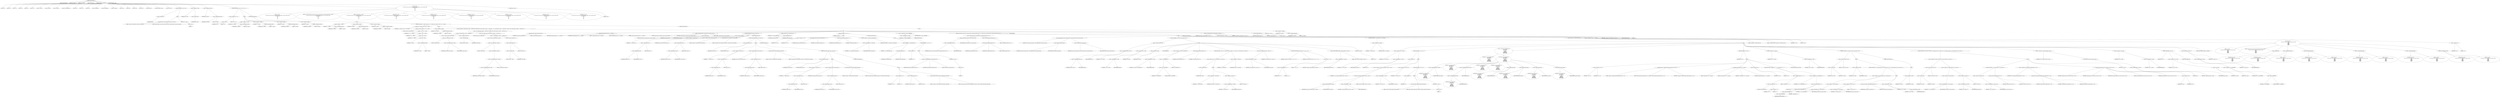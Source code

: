 digraph hostapd_notif_assoc {  
"1000124" [label = "(METHOD,hostapd_notif_assoc)" ]
"1000125" [label = "(PARAM,hostapd_data *hapd)" ]
"1000126" [label = "(PARAM,const u8 *addr)" ]
"1000127" [label = "(PARAM,const u8 *req_ies)" ]
"1000128" [label = "(PARAM,size_t req_ies_len)" ]
"1000129" [label = "(PARAM,int reassoc)" ]
"1000130" [label = "(BLOCK,,)" ]
"1000131" [label = "(LOCAL,v5: int)" ]
"1000132" [label = "(LOCAL,v6: int)" ]
"1000133" [label = "(LOCAL,v7: u8)" ]
"1000134" [label = "(LOCAL,v8: u8)" ]
"1000135" [label = "(LOCAL,v9: u8)" ]
"1000136" [label = "(LOCAL,v10: u8)" ]
"1000137" [label = "(LOCAL,v11: const u8 *)" ]
"1000138" [label = "(LOCAL,v13: sta_info *)" ]
"1000139" [label = "(LOCAL,v14: sta_info *)" ]
"1000140" [label = "(LOCAL,v15: wpa_state_machine *)" ]
"1000141" [label = "(LOCAL,v16: int)" ]
"1000142" [label = "(LOCAL,v17: int)" ]
"1000143" [label = "(LOCAL,v18: int)" ]
"1000144" [label = "(LOCAL,v19: unsigned int)" ]
"1000145" [label = "(LOCAL,v20: hostapd_data *)" ]
"1000146" [label = "(LOCAL,v21: wpa_event)" ]
"1000147" [label = "(LOCAL,v22: u32)" ]
"1000148" [label = "(LOCAL,v23: int)" ]
"1000149" [label = "(LOCAL,v24: u32)" ]
"1000150" [label = "(LOCAL,v25: u8 *)" ]
"1000151" [label = "(LOCAL,wpa_ie_len: int)" ]
"1000152" [label = "(LOCAL,elems: ieee802_11_elems)" ]
"1000153" [label = "(LOCAL,eid: u8 [ 1080 ])" ]
"1000154" [label = "(CONTROL_STRUCTURE,if ( !addr ),if ( !addr ))" ]
"1000155" [label = "(<operator>.logicalNot,!addr)" ]
"1000156" [label = "(IDENTIFIER,addr,!addr)" ]
"1000157" [label = "(BLOCK,,)" ]
"1000158" [label = "(wpa_printf,wpa_printf(2, \"hostapd_notif_assoc: Skip event with no address\"))" ]
"1000159" [label = "(LITERAL,2,wpa_printf(2, \"hostapd_notif_assoc: Skip event with no address\"))" ]
"1000160" [label = "(LITERAL,\"hostapd_notif_assoc: Skip event with no address\",wpa_printf(2, \"hostapd_notif_assoc: Skip event with no address\"))" ]
"1000161" [label = "(RETURN,return -1;,return -1;)" ]
"1000162" [label = "(<operator>.minus,-1)" ]
"1000163" [label = "(LITERAL,1,-1)" ]
"1000164" [label = "(<operator>.assignment,v5 = *addr)" ]
"1000165" [label = "(IDENTIFIER,v5,v5 = *addr)" ]
"1000166" [label = "(<operator>.indirection,*addr)" ]
"1000167" [label = "(IDENTIFIER,addr,v5 = *addr)" ]
"1000168" [label = "(<operator>.assignment,v6 = addr[1])" ]
"1000169" [label = "(IDENTIFIER,v6,v6 = addr[1])" ]
"1000170" [label = "(<operator>.indirectIndexAccess,addr[1])" ]
"1000171" [label = "(IDENTIFIER,addr,v6 = addr[1])" ]
"1000172" [label = "(LITERAL,1,v6 = addr[1])" ]
"1000173" [label = "(CONTROL_STRUCTURE,if ( (v5 & 1) != 0 ),if ( (v5 & 1) != 0 ))" ]
"1000174" [label = "(<operator>.notEquals,(v5 & 1) != 0)" ]
"1000175" [label = "(<operator>.and,v5 & 1)" ]
"1000176" [label = "(IDENTIFIER,v5,v5 & 1)" ]
"1000177" [label = "(LITERAL,1,v5 & 1)" ]
"1000178" [label = "(LITERAL,0,(v5 & 1) != 0)" ]
"1000179" [label = "(BLOCK,,)" ]
"1000180" [label = "(<operator>.assignment,v10 = addr[2])" ]
"1000181" [label = "(IDENTIFIER,v10,v10 = addr[2])" ]
"1000182" [label = "(<operator>.indirectIndexAccess,addr[2])" ]
"1000183" [label = "(IDENTIFIER,addr,v10 = addr[2])" ]
"1000184" [label = "(LITERAL,2,v10 = addr[2])" ]
"1000185" [label = "(<operator>.assignment,v7 = addr[3])" ]
"1000186" [label = "(IDENTIFIER,v7,v7 = addr[3])" ]
"1000187" [label = "(<operator>.indirectIndexAccess,addr[3])" ]
"1000188" [label = "(IDENTIFIER,addr,v7 = addr[3])" ]
"1000189" [label = "(LITERAL,3,v7 = addr[3])" ]
"1000190" [label = "(<operator>.assignment,v8 = addr[4])" ]
"1000191" [label = "(IDENTIFIER,v8,v8 = addr[4])" ]
"1000192" [label = "(<operator>.indirectIndexAccess,addr[4])" ]
"1000193" [label = "(IDENTIFIER,addr,v8 = addr[4])" ]
"1000194" [label = "(LITERAL,4,v8 = addr[4])" ]
"1000195" [label = "(<operator>.assignment,v9 = addr[5])" ]
"1000196" [label = "(IDENTIFIER,v9,v9 = addr[5])" ]
"1000197" [label = "(<operator>.indirectIndexAccess,addr[5])" ]
"1000198" [label = "(IDENTIFIER,addr,v9 = addr[5])" ]
"1000199" [label = "(LITERAL,5,v9 = addr[5])" ]
"1000200" [label = "(CONTROL_STRUCTURE,else,else)" ]
"1000201" [label = "(BLOCK,,)" ]
"1000202" [label = "(<operator>.assignment,v7 = addr[3])" ]
"1000203" [label = "(IDENTIFIER,v7,v7 = addr[3])" ]
"1000204" [label = "(<operator>.indirectIndexAccess,addr[3])" ]
"1000205" [label = "(IDENTIFIER,addr,v7 = addr[3])" ]
"1000206" [label = "(LITERAL,3,v7 = addr[3])" ]
"1000207" [label = "(<operator>.assignment,v8 = addr[4])" ]
"1000208" [label = "(IDENTIFIER,v8,v8 = addr[4])" ]
"1000209" [label = "(<operator>.indirectIndexAccess,addr[4])" ]
"1000210" [label = "(IDENTIFIER,addr,v8 = addr[4])" ]
"1000211" [label = "(LITERAL,4,v8 = addr[4])" ]
"1000212" [label = "(<operator>.assignment,v9 = addr[5])" ]
"1000213" [label = "(IDENTIFIER,v9,v9 = addr[5])" ]
"1000214" [label = "(<operator>.indirectIndexAccess,addr[5])" ]
"1000215" [label = "(IDENTIFIER,addr,v9 = addr[5])" ]
"1000216" [label = "(LITERAL,5,v9 = addr[5])" ]
"1000217" [label = "(CONTROL_STRUCTURE,if ( v9 | (unsigned __int8)(v5 | v6 | v8 | v7 | addr[2]) ),if ( v9 | (unsigned __int8)(v5 | v6 | v8 | v7 | addr[2]) ))" ]
"1000218" [label = "(<operator>.or,v9 | (unsigned __int8)(v5 | v6 | v8 | v7 | addr[2]))" ]
"1000219" [label = "(IDENTIFIER,v9,v9 | (unsigned __int8)(v5 | v6 | v8 | v7 | addr[2]))" ]
"1000220" [label = "(<operator>.cast,(unsigned __int8)(v5 | v6 | v8 | v7 | addr[2]))" ]
"1000221" [label = "(UNKNOWN,unsigned __int8,unsigned __int8)" ]
"1000222" [label = "(<operator>.or,v5 | v6 | v8 | v7 | addr[2])" ]
"1000223" [label = "(IDENTIFIER,v5,v5 | v6 | v8 | v7 | addr[2])" ]
"1000224" [label = "(<operator>.or,v6 | v8 | v7 | addr[2])" ]
"1000225" [label = "(IDENTIFIER,v6,v6 | v8 | v7 | addr[2])" ]
"1000226" [label = "(<operator>.or,v8 | v7 | addr[2])" ]
"1000227" [label = "(IDENTIFIER,v8,v8 | v7 | addr[2])" ]
"1000228" [label = "(<operator>.or,v7 | addr[2])" ]
"1000229" [label = "(IDENTIFIER,v7,v7 | addr[2])" ]
"1000230" [label = "(<operator>.indirectIndexAccess,addr[2])" ]
"1000231" [label = "(IDENTIFIER,addr,v7 | addr[2])" ]
"1000232" [label = "(LITERAL,2,v7 | addr[2])" ]
"1000233" [label = "(BLOCK,,)" ]
"1000234" [label = "(<operator>.assignment,v10 = addr[2])" ]
"1000235" [label = "(IDENTIFIER,v10,v10 = addr[2])" ]
"1000236" [label = "(<operator>.indirectIndexAccess,addr[2])" ]
"1000237" [label = "(IDENTIFIER,addr,v10 = addr[2])" ]
"1000238" [label = "(LITERAL,2,v10 = addr[2])" ]
"1000239" [label = "(CONTROL_STRUCTURE,if ( *(_DWORD *)hapd->own_addr ^ *(_DWORD *)addr | (unsigned __int16)(*(_WORD *)&hapd->own_addr[4] ^ *((_WORD *)addr + 2)) ),if ( *(_DWORD *)hapd->own_addr ^ *(_DWORD *)addr | (unsigned __int16)(*(_WORD *)&hapd->own_addr[4] ^ *((_WORD *)addr + 2)) ))" ]
"1000240" [label = "(<operator>.or,*(_DWORD *)hapd->own_addr ^ *(_DWORD *)addr | (unsigned __int16)(*(_WORD *)&hapd->own_addr[4] ^ *((_WORD *)addr + 2)))" ]
"1000241" [label = "(<operator>.or,*(_DWORD *)hapd->own_addr ^ *(_DWORD *)addr)" ]
"1000242" [label = "(<operator>.indirection,*(_DWORD *)hapd->own_addr)" ]
"1000243" [label = "(<operator>.cast,(_DWORD *)hapd->own_addr)" ]
"1000244" [label = "(UNKNOWN,_DWORD *,_DWORD *)" ]
"1000245" [label = "(<operator>.indirectFieldAccess,hapd->own_addr)" ]
"1000246" [label = "(IDENTIFIER,hapd,(_DWORD *)hapd->own_addr)" ]
"1000247" [label = "(FIELD_IDENTIFIER,own_addr,own_addr)" ]
"1000248" [label = "(<operator>.indirection,*(_DWORD *)addr)" ]
"1000249" [label = "(<operator>.cast,(_DWORD *)addr)" ]
"1000250" [label = "(UNKNOWN,_DWORD *,_DWORD *)" ]
"1000251" [label = "(IDENTIFIER,addr,(_DWORD *)addr)" ]
"1000252" [label = "(<operator>.cast,(unsigned __int16)(*(_WORD *)&hapd->own_addr[4] ^ *((_WORD *)addr + 2)))" ]
"1000253" [label = "(UNKNOWN,unsigned __int16,unsigned __int16)" ]
"1000254" [label = "(<operator>.or,*(_WORD *)&hapd->own_addr[4] ^ *((_WORD *)addr + 2))" ]
"1000255" [label = "(<operator>.indirection,*(_WORD *)&hapd->own_addr[4])" ]
"1000256" [label = "(<operator>.cast,(_WORD *)&hapd->own_addr[4])" ]
"1000257" [label = "(UNKNOWN,_WORD *,_WORD *)" ]
"1000258" [label = "(<operator>.addressOf,&hapd->own_addr[4])" ]
"1000259" [label = "(<operator>.indirectIndexAccess,hapd->own_addr[4])" ]
"1000260" [label = "(<operator>.indirectFieldAccess,hapd->own_addr)" ]
"1000261" [label = "(IDENTIFIER,hapd,(_WORD *)&hapd->own_addr[4])" ]
"1000262" [label = "(FIELD_IDENTIFIER,own_addr,own_addr)" ]
"1000263" [label = "(LITERAL,4,(_WORD *)&hapd->own_addr[4])" ]
"1000264" [label = "(<operator>.indirection,*((_WORD *)addr + 2))" ]
"1000265" [label = "(<operator>.addition,(_WORD *)addr + 2)" ]
"1000266" [label = "(<operator>.cast,(_WORD *)addr)" ]
"1000267" [label = "(UNKNOWN,_WORD *,_WORD *)" ]
"1000268" [label = "(IDENTIFIER,addr,(_WORD *)addr)" ]
"1000269" [label = "(LITERAL,2,(_WORD *)addr + 2)" ]
"1000270" [label = "(BLOCK,,)" ]
"1000271" [label = "(random_add_randomness,random_add_randomness(addr, 6u))" ]
"1000272" [label = "(IDENTIFIER,addr,random_add_randomness(addr, 6u))" ]
"1000273" [label = "(LITERAL,6u,random_add_randomness(addr, 6u))" ]
"1000274" [label = "(hostapd_logger,hostapd_logger(hapd, addr, 1u, 2, \"associated\"))" ]
"1000275" [label = "(IDENTIFIER,hapd,hostapd_logger(hapd, addr, 1u, 2, \"associated\"))" ]
"1000276" [label = "(IDENTIFIER,addr,hostapd_logger(hapd, addr, 1u, 2, \"associated\"))" ]
"1000277" [label = "(LITERAL,1u,hostapd_logger(hapd, addr, 1u, 2, \"associated\"))" ]
"1000278" [label = "(LITERAL,2,hostapd_logger(hapd, addr, 1u, 2, \"associated\"))" ]
"1000279" [label = "(LITERAL,\"associated\",hostapd_logger(hapd, addr, 1u, 2, \"associated\"))" ]
"1000280" [label = "(ieee802_11_parse_elems,ieee802_11_parse_elems(req_ies, req_ies_len, &elems, 0))" ]
"1000281" [label = "(IDENTIFIER,req_ies,ieee802_11_parse_elems(req_ies, req_ies_len, &elems, 0))" ]
"1000282" [label = "(IDENTIFIER,req_ies_len,ieee802_11_parse_elems(req_ies, req_ies_len, &elems, 0))" ]
"1000283" [label = "(<operator>.addressOf,&elems)" ]
"1000284" [label = "(IDENTIFIER,elems,ieee802_11_parse_elems(req_ies, req_ies_len, &elems, 0))" ]
"1000285" [label = "(LITERAL,0,ieee802_11_parse_elems(req_ies, req_ies_len, &elems, 0))" ]
"1000286" [label = "(CONTROL_STRUCTURE,if ( elems.wps_ie ),if ( elems.wps_ie ))" ]
"1000287" [label = "(<operator>.fieldAccess,elems.wps_ie)" ]
"1000288" [label = "(IDENTIFIER,elems,if ( elems.wps_ie ))" ]
"1000289" [label = "(FIELD_IDENTIFIER,wps_ie,wps_ie)" ]
"1000290" [label = "(BLOCK,,)" ]
"1000291" [label = "(<operator>.assignment,v11 = elems.wps_ie - 2)" ]
"1000292" [label = "(IDENTIFIER,v11,v11 = elems.wps_ie - 2)" ]
"1000293" [label = "(<operator>.subtraction,elems.wps_ie - 2)" ]
"1000294" [label = "(<operator>.fieldAccess,elems.wps_ie)" ]
"1000295" [label = "(IDENTIFIER,elems,elems.wps_ie - 2)" ]
"1000296" [label = "(FIELD_IDENTIFIER,wps_ie,wps_ie)" ]
"1000297" [label = "(LITERAL,2,elems.wps_ie - 2)" ]
"1000298" [label = "(<operator>.assignment,wpa_ie_len = elems.wps_ie_len + 2)" ]
"1000299" [label = "(IDENTIFIER,wpa_ie_len,wpa_ie_len = elems.wps_ie_len + 2)" ]
"1000300" [label = "(<operator>.addition,elems.wps_ie_len + 2)" ]
"1000301" [label = "(<operator>.fieldAccess,elems.wps_ie_len)" ]
"1000302" [label = "(IDENTIFIER,elems,elems.wps_ie_len + 2)" ]
"1000303" [label = "(FIELD_IDENTIFIER,wps_ie_len,wps_ie_len)" ]
"1000304" [label = "(LITERAL,2,elems.wps_ie_len + 2)" ]
"1000305" [label = "(wpa_printf,wpa_printf(2, \"STA included WPS IE in (Re)AssocReq\"))" ]
"1000306" [label = "(LITERAL,2,wpa_printf(2, \"STA included WPS IE in (Re)AssocReq\"))" ]
"1000307" [label = "(LITERAL,\"STA included WPS IE in (Re)AssocReq\",wpa_printf(2, \"STA included WPS IE in (Re)AssocReq\"))" ]
"1000308" [label = "(CONTROL_STRUCTURE,else,else)" ]
"1000309" [label = "(CONTROL_STRUCTURE,if ( elems.rsn_ie ),if ( elems.rsn_ie ))" ]
"1000310" [label = "(<operator>.fieldAccess,elems.rsn_ie)" ]
"1000311" [label = "(IDENTIFIER,elems,if ( elems.rsn_ie ))" ]
"1000312" [label = "(FIELD_IDENTIFIER,rsn_ie,rsn_ie)" ]
"1000313" [label = "(BLOCK,,)" ]
"1000314" [label = "(<operator>.assignment,v11 = elems.rsn_ie - 2)" ]
"1000315" [label = "(IDENTIFIER,v11,v11 = elems.rsn_ie - 2)" ]
"1000316" [label = "(<operator>.subtraction,elems.rsn_ie - 2)" ]
"1000317" [label = "(<operator>.fieldAccess,elems.rsn_ie)" ]
"1000318" [label = "(IDENTIFIER,elems,elems.rsn_ie - 2)" ]
"1000319" [label = "(FIELD_IDENTIFIER,rsn_ie,rsn_ie)" ]
"1000320" [label = "(LITERAL,2,elems.rsn_ie - 2)" ]
"1000321" [label = "(<operator>.assignment,wpa_ie_len = elems.rsn_ie_len + 2)" ]
"1000322" [label = "(IDENTIFIER,wpa_ie_len,wpa_ie_len = elems.rsn_ie_len + 2)" ]
"1000323" [label = "(<operator>.addition,elems.rsn_ie_len + 2)" ]
"1000324" [label = "(<operator>.fieldAccess,elems.rsn_ie_len)" ]
"1000325" [label = "(IDENTIFIER,elems,elems.rsn_ie_len + 2)" ]
"1000326" [label = "(FIELD_IDENTIFIER,rsn_ie_len,rsn_ie_len)" ]
"1000327" [label = "(LITERAL,2,elems.rsn_ie_len + 2)" ]
"1000328" [label = "(wpa_printf,wpa_printf(2, \"STA included RSN IE in (Re)AssocReq\"))" ]
"1000329" [label = "(LITERAL,2,wpa_printf(2, \"STA included RSN IE in (Re)AssocReq\"))" ]
"1000330" [label = "(LITERAL,\"STA included RSN IE in (Re)AssocReq\",wpa_printf(2, \"STA included RSN IE in (Re)AssocReq\"))" ]
"1000331" [label = "(CONTROL_STRUCTURE,else,else)" ]
"1000332" [label = "(CONTROL_STRUCTURE,if ( elems.wpa_ie ),if ( elems.wpa_ie ))" ]
"1000333" [label = "(<operator>.fieldAccess,elems.wpa_ie)" ]
"1000334" [label = "(IDENTIFIER,elems,if ( elems.wpa_ie ))" ]
"1000335" [label = "(FIELD_IDENTIFIER,wpa_ie,wpa_ie)" ]
"1000336" [label = "(BLOCK,,)" ]
"1000337" [label = "(<operator>.assignment,v11 = elems.wpa_ie - 2)" ]
"1000338" [label = "(IDENTIFIER,v11,v11 = elems.wpa_ie - 2)" ]
"1000339" [label = "(<operator>.subtraction,elems.wpa_ie - 2)" ]
"1000340" [label = "(<operator>.fieldAccess,elems.wpa_ie)" ]
"1000341" [label = "(IDENTIFIER,elems,elems.wpa_ie - 2)" ]
"1000342" [label = "(FIELD_IDENTIFIER,wpa_ie,wpa_ie)" ]
"1000343" [label = "(LITERAL,2,elems.wpa_ie - 2)" ]
"1000344" [label = "(<operator>.assignment,wpa_ie_len = elems.wpa_ie_len + 2)" ]
"1000345" [label = "(IDENTIFIER,wpa_ie_len,wpa_ie_len = elems.wpa_ie_len + 2)" ]
"1000346" [label = "(<operator>.addition,elems.wpa_ie_len + 2)" ]
"1000347" [label = "(<operator>.fieldAccess,elems.wpa_ie_len)" ]
"1000348" [label = "(IDENTIFIER,elems,elems.wpa_ie_len + 2)" ]
"1000349" [label = "(FIELD_IDENTIFIER,wpa_ie_len,wpa_ie_len)" ]
"1000350" [label = "(LITERAL,2,elems.wpa_ie_len + 2)" ]
"1000351" [label = "(wpa_printf,wpa_printf(2, \"STA included WPA IE in (Re)AssocReq\"))" ]
"1000352" [label = "(LITERAL,2,wpa_printf(2, \"STA included WPA IE in (Re)AssocReq\"))" ]
"1000353" [label = "(LITERAL,\"STA included WPA IE in (Re)AssocReq\",wpa_printf(2, \"STA included WPA IE in (Re)AssocReq\"))" ]
"1000354" [label = "(CONTROL_STRUCTURE,else,else)" ]
"1000355" [label = "(BLOCK,,)" ]
"1000356" [label = "(<operator>.assignment,v11 = 0)" ]
"1000357" [label = "(IDENTIFIER,v11,v11 = 0)" ]
"1000358" [label = "(LITERAL,0,v11 = 0)" ]
"1000359" [label = "(<operator>.assignment,wpa_ie_len = 0)" ]
"1000360" [label = "(IDENTIFIER,wpa_ie_len,wpa_ie_len = 0)" ]
"1000361" [label = "(LITERAL,0,wpa_ie_len = 0)" ]
"1000362" [label = "(wpa_printf,wpa_printf(2, \"STA did not include WPS/RSN/WPA IE in (Re)AssocReq\"))" ]
"1000363" [label = "(LITERAL,2,wpa_printf(2, \"STA did not include WPS/RSN/WPA IE in (Re)AssocReq\"))" ]
"1000364" [label = "(LITERAL,\"STA did not include WPS/RSN/WPA IE in (Re)AssocReq\",wpa_printf(2, \"STA did not include WPS/RSN/WPA IE in (Re)AssocReq\"))" ]
"1000365" [label = "(<operator>.assignment,v13 = ap_get_sta(hapd, addr))" ]
"1000366" [label = "(IDENTIFIER,v13,v13 = ap_get_sta(hapd, addr))" ]
"1000367" [label = "(ap_get_sta,ap_get_sta(hapd, addr))" ]
"1000368" [label = "(IDENTIFIER,hapd,ap_get_sta(hapd, addr))" ]
"1000369" [label = "(IDENTIFIER,addr,ap_get_sta(hapd, addr))" ]
"1000370" [label = "(CONTROL_STRUCTURE,if ( v13 ),if ( v13 ))" ]
"1000371" [label = "(IDENTIFIER,v13,if ( v13 ))" ]
"1000372" [label = "(BLOCK,,)" ]
"1000373" [label = "(<operator>.assignment,v14 = v13)" ]
"1000374" [label = "(IDENTIFIER,v14,v14 = v13)" ]
"1000375" [label = "(IDENTIFIER,v13,v14 = v13)" ]
"1000376" [label = "(ap_sta_no_session_timeout,ap_sta_no_session_timeout(hapd, v13))" ]
"1000377" [label = "(IDENTIFIER,hapd,ap_sta_no_session_timeout(hapd, v13))" ]
"1000378" [label = "(IDENTIFIER,v13,ap_sta_no_session_timeout(hapd, v13))" ]
"1000379" [label = "(accounting_sta_stop,accounting_sta_stop(hapd, v14))" ]
"1000380" [label = "(IDENTIFIER,hapd,accounting_sta_stop(hapd, v14))" ]
"1000381" [label = "(IDENTIFIER,v14,accounting_sta_stop(hapd, v14))" ]
"1000382" [label = "(<operator>.assignment,v14->timeout_next = STA_NULLFUNC)" ]
"1000383" [label = "(<operator>.indirectFieldAccess,v14->timeout_next)" ]
"1000384" [label = "(IDENTIFIER,v14,v14->timeout_next = STA_NULLFUNC)" ]
"1000385" [label = "(FIELD_IDENTIFIER,timeout_next,timeout_next)" ]
"1000386" [label = "(IDENTIFIER,STA_NULLFUNC,v14->timeout_next = STA_NULLFUNC)" ]
"1000387" [label = "(CONTROL_STRUCTURE,else,else)" ]
"1000388" [label = "(BLOCK,,)" ]
"1000389" [label = "(<operator>.assignment,v14 = ap_sta_add(hapd, addr))" ]
"1000390" [label = "(IDENTIFIER,v14,v14 = ap_sta_add(hapd, addr))" ]
"1000391" [label = "(ap_sta_add,ap_sta_add(hapd, addr))" ]
"1000392" [label = "(IDENTIFIER,hapd,ap_sta_add(hapd, addr))" ]
"1000393" [label = "(IDENTIFIER,addr,ap_sta_add(hapd, addr))" ]
"1000394" [label = "(CONTROL_STRUCTURE,if ( !v14 ),if ( !v14 ))" ]
"1000395" [label = "(<operator>.logicalNot,!v14)" ]
"1000396" [label = "(IDENTIFIER,v14,!v14)" ]
"1000397" [label = "(BLOCK,,)" ]
"1000398" [label = "(hostapd_drv_sta_disassoc,hostapd_drv_sta_disassoc(hapd, addr, 5))" ]
"1000399" [label = "(IDENTIFIER,hapd,hostapd_drv_sta_disassoc(hapd, addr, 5))" ]
"1000400" [label = "(IDENTIFIER,addr,hostapd_drv_sta_disassoc(hapd, addr, 5))" ]
"1000401" [label = "(LITERAL,5,hostapd_drv_sta_disassoc(hapd, addr, 5))" ]
"1000402" [label = "(RETURN,return -1;,return -1;)" ]
"1000403" [label = "(<operator>.minus,-1)" ]
"1000404" [label = "(LITERAL,1,-1)" ]
"1000405" [label = "(<operators>.assignmentAnd,v14->flags &= 0xFFFECFFF)" ]
"1000406" [label = "(<operator>.indirectFieldAccess,v14->flags)" ]
"1000407" [label = "(IDENTIFIER,v14,v14->flags &= 0xFFFECFFF)" ]
"1000408" [label = "(FIELD_IDENTIFIER,flags,flags)" ]
"1000409" [label = "(LITERAL,0xFFFECFFF,v14->flags &= 0xFFFECFFF)" ]
"1000410" [label = "(CONTROL_STRUCTURE,if ( hapd->iface->drv_max_acl_mac_addrs || hostapd_check_acl(hapd, addr, 0) == 1 ),if ( hapd->iface->drv_max_acl_mac_addrs || hostapd_check_acl(hapd, addr, 0) == 1 ))" ]
"1000411" [label = "(<operator>.logicalOr,hapd->iface->drv_max_acl_mac_addrs || hostapd_check_acl(hapd, addr, 0) == 1)" ]
"1000412" [label = "(<operator>.indirectFieldAccess,hapd->iface->drv_max_acl_mac_addrs)" ]
"1000413" [label = "(<operator>.indirectFieldAccess,hapd->iface)" ]
"1000414" [label = "(IDENTIFIER,hapd,hapd->iface->drv_max_acl_mac_addrs || hostapd_check_acl(hapd, addr, 0) == 1)" ]
"1000415" [label = "(FIELD_IDENTIFIER,iface,iface)" ]
"1000416" [label = "(FIELD_IDENTIFIER,drv_max_acl_mac_addrs,drv_max_acl_mac_addrs)" ]
"1000417" [label = "(<operator>.equals,hostapd_check_acl(hapd, addr, 0) == 1)" ]
"1000418" [label = "(hostapd_check_acl,hostapd_check_acl(hapd, addr, 0))" ]
"1000419" [label = "(IDENTIFIER,hapd,hostapd_check_acl(hapd, addr, 0))" ]
"1000420" [label = "(IDENTIFIER,addr,hostapd_check_acl(hapd, addr, 0))" ]
"1000421" [label = "(LITERAL,0,hostapd_check_acl(hapd, addr, 0))" ]
"1000422" [label = "(LITERAL,1,hostapd_check_acl(hapd, addr, 0) == 1)" ]
"1000423" [label = "(BLOCK,,)" ]
"1000424" [label = "(ap_copy_sta_supp_op_classes,ap_copy_sta_supp_op_classes(v14, elems.supp_op_classes, elems.supp_op_classes_len))" ]
"1000425" [label = "(IDENTIFIER,v14,ap_copy_sta_supp_op_classes(v14, elems.supp_op_classes, elems.supp_op_classes_len))" ]
"1000426" [label = "(<operator>.fieldAccess,elems.supp_op_classes)" ]
"1000427" [label = "(IDENTIFIER,elems,ap_copy_sta_supp_op_classes(v14, elems.supp_op_classes, elems.supp_op_classes_len))" ]
"1000428" [label = "(FIELD_IDENTIFIER,supp_op_classes,supp_op_classes)" ]
"1000429" [label = "(<operator>.fieldAccess,elems.supp_op_classes_len)" ]
"1000430" [label = "(IDENTIFIER,elems,ap_copy_sta_supp_op_classes(v14, elems.supp_op_classes, elems.supp_op_classes_len))" ]
"1000431" [label = "(FIELD_IDENTIFIER,supp_op_classes_len,supp_op_classes_len)" ]
"1000432" [label = "(CONTROL_STRUCTURE,if ( !hapd->conf->wpa ),if ( !hapd->conf->wpa ))" ]
"1000433" [label = "(<operator>.logicalNot,!hapd->conf->wpa)" ]
"1000434" [label = "(<operator>.indirectFieldAccess,hapd->conf->wpa)" ]
"1000435" [label = "(<operator>.indirectFieldAccess,hapd->conf)" ]
"1000436" [label = "(IDENTIFIER,hapd,!hapd->conf->wpa)" ]
"1000437" [label = "(FIELD_IDENTIFIER,conf,conf)" ]
"1000438" [label = "(FIELD_IDENTIFIER,wpa,wpa)" ]
"1000439" [label = "(BLOCK,,)" ]
"1000440" [label = "(<operator>.assignment,v19 = v14->flags)" ]
"1000441" [label = "(IDENTIFIER,v19,v19 = v14->flags)" ]
"1000442" [label = "(<operator>.indirectFieldAccess,v14->flags)" ]
"1000443" [label = "(IDENTIFIER,v14,v19 = v14->flags)" ]
"1000444" [label = "(FIELD_IDENTIFIER,flags,flags)" ]
"1000445" [label = "(<operator>.assignment,v20 = hapd)" ]
"1000446" [label = "(IDENTIFIER,v20,v20 = hapd)" ]
"1000447" [label = "(IDENTIFIER,hapd,v20 = hapd)" ]
"1000448" [label = "(JUMP_TARGET,LABEL_32)" ]
"1000449" [label = "(<operator>.assignment,v14->flags = v19 & 0xFFF7FFFC | 3)" ]
"1000450" [label = "(<operator>.indirectFieldAccess,v14->flags)" ]
"1000451" [label = "(IDENTIFIER,v14,v14->flags = v19 & 0xFFF7FFFC | 3)" ]
"1000452" [label = "(FIELD_IDENTIFIER,flags,flags)" ]
"1000453" [label = "(<operator>.or,v19 & 0xFFF7FFFC | 3)" ]
"1000454" [label = "(<operator>.and,v19 & 0xFFF7FFFC)" ]
"1000455" [label = "(IDENTIFIER,v19,v19 & 0xFFF7FFFC)" ]
"1000456" [label = "(LITERAL,0xFFF7FFFC,v19 & 0xFFF7FFFC)" ]
"1000457" [label = "(LITERAL,3,v19 & 0xFFF7FFFC | 3)" ]
"1000458" [label = "(hostapd_set_sta_flags,hostapd_set_sta_flags(v20, v14))" ]
"1000459" [label = "(IDENTIFIER,v20,hostapd_set_sta_flags(v20, v14))" ]
"1000460" [label = "(IDENTIFIER,v14,hostapd_set_sta_flags(v20, v14))" ]
"1000461" [label = "(CONTROL_STRUCTURE,if ( !reassoc || (v21 = WPA_ASSOC_FT, v14->auth_alg != 2) ),if ( !reassoc || (v21 = WPA_ASSOC_FT, v14->auth_alg != 2) ))" ]
"1000462" [label = "(<operator>.logicalOr,!reassoc || (v21 = WPA_ASSOC_FT, v14->auth_alg != 2))" ]
"1000463" [label = "(<operator>.logicalNot,!reassoc)" ]
"1000464" [label = "(IDENTIFIER,reassoc,!reassoc)" ]
"1000465" [label = "(BLOCK,,)" ]
"1000466" [label = "(<operator>.assignment,v21 = WPA_ASSOC_FT)" ]
"1000467" [label = "(IDENTIFIER,v21,v21 = WPA_ASSOC_FT)" ]
"1000468" [label = "(IDENTIFIER,WPA_ASSOC_FT,v21 = WPA_ASSOC_FT)" ]
"1000469" [label = "(<operator>.notEquals,v14->auth_alg != 2)" ]
"1000470" [label = "(<operator>.indirectFieldAccess,v14->auth_alg)" ]
"1000471" [label = "(IDENTIFIER,v14,v14->auth_alg != 2)" ]
"1000472" [label = "(FIELD_IDENTIFIER,auth_alg,auth_alg)" ]
"1000473" [label = "(LITERAL,2,v14->auth_alg != 2)" ]
"1000474" [label = "(<operator>.assignment,v21 = WPA_ASSOC)" ]
"1000475" [label = "(IDENTIFIER,v21,v21 = WPA_ASSOC)" ]
"1000476" [label = "(IDENTIFIER,WPA_ASSOC,v21 = WPA_ASSOC)" ]
"1000477" [label = "(wpa_auth_sm_event,wpa_auth_sm_event(v14->wpa_sm, v21))" ]
"1000478" [label = "(<operator>.indirectFieldAccess,v14->wpa_sm)" ]
"1000479" [label = "(IDENTIFIER,v14,wpa_auth_sm_event(v14->wpa_sm, v21))" ]
"1000480" [label = "(FIELD_IDENTIFIER,wpa_sm,wpa_sm)" ]
"1000481" [label = "(IDENTIFIER,v21,wpa_auth_sm_event(v14->wpa_sm, v21))" ]
"1000482" [label = "(hostapd_new_assoc_sta,hostapd_new_assoc_sta(v20, v14, (v19 >> 1) & 1))" ]
"1000483" [label = "(IDENTIFIER,v20,hostapd_new_assoc_sta(v20, v14, (v19 >> 1) & 1))" ]
"1000484" [label = "(IDENTIFIER,v14,hostapd_new_assoc_sta(v20, v14, (v19 >> 1) & 1))" ]
"1000485" [label = "(<operator>.and,(v19 >> 1) & 1)" ]
"1000486" [label = "(<operator>.arithmeticShiftRight,v19 >> 1)" ]
"1000487" [label = "(IDENTIFIER,v19,v19 >> 1)" ]
"1000488" [label = "(LITERAL,1,v19 >> 1)" ]
"1000489" [label = "(LITERAL,1,(v19 >> 1) & 1)" ]
"1000490" [label = "(ieee802_1x_notify_port_enabled,ieee802_1x_notify_port_enabled(v14->eapol_sm, 1))" ]
"1000491" [label = "(<operator>.indirectFieldAccess,v14->eapol_sm)" ]
"1000492" [label = "(IDENTIFIER,v14,ieee802_1x_notify_port_enabled(v14->eapol_sm, 1))" ]
"1000493" [label = "(FIELD_IDENTIFIER,eapol_sm,eapol_sm)" ]
"1000494" [label = "(LITERAL,1,ieee802_1x_notify_port_enabled(v14->eapol_sm, 1))" ]
"1000495" [label = "(RETURN,return 0;,return 0;)" ]
"1000496" [label = "(LITERAL,0,return 0;)" ]
"1000497" [label = "(CONTROL_STRUCTURE,if ( v11 && wpa_ie_len ),if ( v11 && wpa_ie_len ))" ]
"1000498" [label = "(<operator>.logicalAnd,v11 && wpa_ie_len)" ]
"1000499" [label = "(IDENTIFIER,v11,v11 && wpa_ie_len)" ]
"1000500" [label = "(IDENTIFIER,wpa_ie_len,v11 && wpa_ie_len)" ]
"1000501" [label = "(BLOCK,,)" ]
"1000502" [label = "(<operator>.assignment,v15 = v14->wpa_sm)" ]
"1000503" [label = "(IDENTIFIER,v15,v15 = v14->wpa_sm)" ]
"1000504" [label = "(<operator>.indirectFieldAccess,v14->wpa_sm)" ]
"1000505" [label = "(IDENTIFIER,v14,v15 = v14->wpa_sm)" ]
"1000506" [label = "(FIELD_IDENTIFIER,wpa_sm,wpa_sm)" ]
"1000507" [label = "(CONTROL_STRUCTURE,if ( !v15 ),if ( !v15 ))" ]
"1000508" [label = "(<operator>.logicalNot,!v15)" ]
"1000509" [label = "(IDENTIFIER,v15,!v15)" ]
"1000510" [label = "(BLOCK,,)" ]
"1000511" [label = "(<operator>.assignment,v15 = wpa_auth_sta_init(hapd->wpa_auth, v14->addr, 0))" ]
"1000512" [label = "(IDENTIFIER,v15,v15 = wpa_auth_sta_init(hapd->wpa_auth, v14->addr, 0))" ]
"1000513" [label = "(wpa_auth_sta_init,wpa_auth_sta_init(hapd->wpa_auth, v14->addr, 0))" ]
"1000514" [label = "(<operator>.indirectFieldAccess,hapd->wpa_auth)" ]
"1000515" [label = "(IDENTIFIER,hapd,wpa_auth_sta_init(hapd->wpa_auth, v14->addr, 0))" ]
"1000516" [label = "(FIELD_IDENTIFIER,wpa_auth,wpa_auth)" ]
"1000517" [label = "(<operator>.indirectFieldAccess,v14->addr)" ]
"1000518" [label = "(IDENTIFIER,v14,wpa_auth_sta_init(hapd->wpa_auth, v14->addr, 0))" ]
"1000519" [label = "(FIELD_IDENTIFIER,addr,addr)" ]
"1000520" [label = "(LITERAL,0,wpa_auth_sta_init(hapd->wpa_auth, v14->addr, 0))" ]
"1000521" [label = "(<operator>.assignment,v14->wpa_sm = v15)" ]
"1000522" [label = "(<operator>.indirectFieldAccess,v14->wpa_sm)" ]
"1000523" [label = "(IDENTIFIER,v14,v14->wpa_sm = v15)" ]
"1000524" [label = "(FIELD_IDENTIFIER,wpa_sm,wpa_sm)" ]
"1000525" [label = "(IDENTIFIER,v15,v14->wpa_sm = v15)" ]
"1000526" [label = "(CONTROL_STRUCTURE,if ( !v15 ),if ( !v15 ))" ]
"1000527" [label = "(<operator>.logicalNot,!v15)" ]
"1000528" [label = "(IDENTIFIER,v15,!v15)" ]
"1000529" [label = "(BLOCK,,)" ]
"1000530" [label = "(wpa_printf,wpa_printf(5, \"Failed to initialize WPA state machine\"))" ]
"1000531" [label = "(LITERAL,5,wpa_printf(5, \"Failed to initialize WPA state machine\"))" ]
"1000532" [label = "(LITERAL,\"Failed to initialize WPA state machine\",wpa_printf(5, \"Failed to initialize WPA state machine\"))" ]
"1000533" [label = "(RETURN,return -1;,return -1;)" ]
"1000534" [label = "(<operator>.minus,-1)" ]
"1000535" [label = "(LITERAL,1,-1)" ]
"1000536" [label = "(<operator>.assignment,v16 = wpa_validate_wpa_ie(\n                    hapd->wpa_auth,\n                    v15,\n                    hapd->iface->freq,\n                    v11,\n                    wpa_ie_len,\n                    elems.mdie,\n                    elems.mdie_len,\n                    elems.owe_dh,\n                    elems.owe_dh_len))" ]
"1000537" [label = "(IDENTIFIER,v16,v16 = wpa_validate_wpa_ie(\n                    hapd->wpa_auth,\n                    v15,\n                    hapd->iface->freq,\n                    v11,\n                    wpa_ie_len,\n                    elems.mdie,\n                    elems.mdie_len,\n                    elems.owe_dh,\n                    elems.owe_dh_len))" ]
"1000538" [label = "(wpa_validate_wpa_ie,wpa_validate_wpa_ie(\n                    hapd->wpa_auth,\n                    v15,\n                    hapd->iface->freq,\n                    v11,\n                    wpa_ie_len,\n                    elems.mdie,\n                    elems.mdie_len,\n                    elems.owe_dh,\n                    elems.owe_dh_len))" ]
"1000539" [label = "(<operator>.indirectFieldAccess,hapd->wpa_auth)" ]
"1000540" [label = "(IDENTIFIER,hapd,wpa_validate_wpa_ie(\n                    hapd->wpa_auth,\n                    v15,\n                    hapd->iface->freq,\n                    v11,\n                    wpa_ie_len,\n                    elems.mdie,\n                    elems.mdie_len,\n                    elems.owe_dh,\n                    elems.owe_dh_len))" ]
"1000541" [label = "(FIELD_IDENTIFIER,wpa_auth,wpa_auth)" ]
"1000542" [label = "(IDENTIFIER,v15,wpa_validate_wpa_ie(\n                    hapd->wpa_auth,\n                    v15,\n                    hapd->iface->freq,\n                    v11,\n                    wpa_ie_len,\n                    elems.mdie,\n                    elems.mdie_len,\n                    elems.owe_dh,\n                    elems.owe_dh_len))" ]
"1000543" [label = "(<operator>.indirectFieldAccess,hapd->iface->freq)" ]
"1000544" [label = "(<operator>.indirectFieldAccess,hapd->iface)" ]
"1000545" [label = "(IDENTIFIER,hapd,wpa_validate_wpa_ie(\n                    hapd->wpa_auth,\n                    v15,\n                    hapd->iface->freq,\n                    v11,\n                    wpa_ie_len,\n                    elems.mdie,\n                    elems.mdie_len,\n                    elems.owe_dh,\n                    elems.owe_dh_len))" ]
"1000546" [label = "(FIELD_IDENTIFIER,iface,iface)" ]
"1000547" [label = "(FIELD_IDENTIFIER,freq,freq)" ]
"1000548" [label = "(IDENTIFIER,v11,wpa_validate_wpa_ie(\n                    hapd->wpa_auth,\n                    v15,\n                    hapd->iface->freq,\n                    v11,\n                    wpa_ie_len,\n                    elems.mdie,\n                    elems.mdie_len,\n                    elems.owe_dh,\n                    elems.owe_dh_len))" ]
"1000549" [label = "(IDENTIFIER,wpa_ie_len,wpa_validate_wpa_ie(\n                    hapd->wpa_auth,\n                    v15,\n                    hapd->iface->freq,\n                    v11,\n                    wpa_ie_len,\n                    elems.mdie,\n                    elems.mdie_len,\n                    elems.owe_dh,\n                    elems.owe_dh_len))" ]
"1000550" [label = "(<operator>.fieldAccess,elems.mdie)" ]
"1000551" [label = "(IDENTIFIER,elems,wpa_validate_wpa_ie(\n                    hapd->wpa_auth,\n                    v15,\n                    hapd->iface->freq,\n                    v11,\n                    wpa_ie_len,\n                    elems.mdie,\n                    elems.mdie_len,\n                    elems.owe_dh,\n                    elems.owe_dh_len))" ]
"1000552" [label = "(FIELD_IDENTIFIER,mdie,mdie)" ]
"1000553" [label = "(<operator>.fieldAccess,elems.mdie_len)" ]
"1000554" [label = "(IDENTIFIER,elems,wpa_validate_wpa_ie(\n                    hapd->wpa_auth,\n                    v15,\n                    hapd->iface->freq,\n                    v11,\n                    wpa_ie_len,\n                    elems.mdie,\n                    elems.mdie_len,\n                    elems.owe_dh,\n                    elems.owe_dh_len))" ]
"1000555" [label = "(FIELD_IDENTIFIER,mdie_len,mdie_len)" ]
"1000556" [label = "(<operator>.fieldAccess,elems.owe_dh)" ]
"1000557" [label = "(IDENTIFIER,elems,wpa_validate_wpa_ie(\n                    hapd->wpa_auth,\n                    v15,\n                    hapd->iface->freq,\n                    v11,\n                    wpa_ie_len,\n                    elems.mdie,\n                    elems.mdie_len,\n                    elems.owe_dh,\n                    elems.owe_dh_len))" ]
"1000558" [label = "(FIELD_IDENTIFIER,owe_dh,owe_dh)" ]
"1000559" [label = "(<operator>.fieldAccess,elems.owe_dh_len)" ]
"1000560" [label = "(IDENTIFIER,elems,wpa_validate_wpa_ie(\n                    hapd->wpa_auth,\n                    v15,\n                    hapd->iface->freq,\n                    v11,\n                    wpa_ie_len,\n                    elems.mdie,\n                    elems.mdie_len,\n                    elems.owe_dh,\n                    elems.owe_dh_len))" ]
"1000561" [label = "(FIELD_IDENTIFIER,owe_dh_len,owe_dh_len)" ]
"1000562" [label = "(CONTROL_STRUCTURE,if ( v16 ),if ( v16 ))" ]
"1000563" [label = "(IDENTIFIER,v16,if ( v16 ))" ]
"1000564" [label = "(BLOCK,,)" ]
"1000565" [label = "(<operator>.assignment,v17 = v16)" ]
"1000566" [label = "(IDENTIFIER,v17,v17 = v16)" ]
"1000567" [label = "(IDENTIFIER,v16,v17 = v16)" ]
"1000568" [label = "(wpa_printf,wpa_printf(2, \"WPA/RSN information element rejected? (res %u)\", v16))" ]
"1000569" [label = "(LITERAL,2,wpa_printf(2, \"WPA/RSN information element rejected? (res %u)\", v16))" ]
"1000570" [label = "(LITERAL,\"WPA/RSN information element rejected? (res %u)\",wpa_printf(2, \"WPA/RSN information element rejected? (res %u)\", v16))" ]
"1000571" [label = "(IDENTIFIER,v16,wpa_printf(2, \"WPA/RSN information element rejected? (res %u)\", v16))" ]
"1000572" [label = "(wpa_hexdump,wpa_hexdump(2, \"IE\", v11, wpa_ie_len))" ]
"1000573" [label = "(LITERAL,2,wpa_hexdump(2, \"IE\", v11, wpa_ie_len))" ]
"1000574" [label = "(LITERAL,\"IE\",wpa_hexdump(2, \"IE\", v11, wpa_ie_len))" ]
"1000575" [label = "(IDENTIFIER,v11,wpa_hexdump(2, \"IE\", v11, wpa_ie_len))" ]
"1000576" [label = "(IDENTIFIER,wpa_ie_len,wpa_hexdump(2, \"IE\", v11, wpa_ie_len))" ]
"1000577" [label = "(<operator>.assignment,v18 = 13)" ]
"1000578" [label = "(IDENTIFIER,v18,v18 = 13)" ]
"1000579" [label = "(LITERAL,13,v18 = 13)" ]
"1000580" [label = "(CONTROL_STRUCTURE,if ( (unsigned int)(v17 - 2) < 7 ),if ( (unsigned int)(v17 - 2) < 7 ))" ]
"1000581" [label = "(<operator>.lessThan,(unsigned int)(v17 - 2) < 7)" ]
"1000582" [label = "(<operator>.cast,(unsigned int)(v17 - 2))" ]
"1000583" [label = "(UNKNOWN,unsigned int,unsigned int)" ]
"1000584" [label = "(<operator>.subtraction,v17 - 2)" ]
"1000585" [label = "(IDENTIFIER,v17,v17 - 2)" ]
"1000586" [label = "(LITERAL,2,v17 - 2)" ]
"1000587" [label = "(LITERAL,7,(unsigned int)(v17 - 2) < 7)" ]
"1000588" [label = "(<operator>.assignment,v18 = (int)*(&off_80C6598 + v17))" ]
"1000589" [label = "(IDENTIFIER,v18,v18 = (int)*(&off_80C6598 + v17))" ]
"1000590" [label = "(<operator>.cast,(int)*(&off_80C6598 + v17))" ]
"1000591" [label = "(UNKNOWN,int,int)" ]
"1000592" [label = "(<operator>.indirection,*(&off_80C6598 + v17))" ]
"1000593" [label = "(<operator>.addition,&off_80C6598 + v17)" ]
"1000594" [label = "(<operator>.addressOf,&off_80C6598)" ]
"1000595" [label = "(IDENTIFIER,off_80C6598,&off_80C6598 + v17)" ]
"1000596" [label = "(IDENTIFIER,v17,&off_80C6598 + v17)" ]
"1000597" [label = "(CONTROL_STRUCTURE,goto fail;,goto fail;)" ]
"1000598" [label = "(<operator>.assignment,v22 = v14->flags)" ]
"1000599" [label = "(IDENTIFIER,v22,v22 = v14->flags)" ]
"1000600" [label = "(<operator>.indirectFieldAccess,v14->flags)" ]
"1000601" [label = "(IDENTIFIER,v14,v22 = v14->flags)" ]
"1000602" [label = "(FIELD_IDENTIFIER,flags,flags)" ]
"1000603" [label = "(CONTROL_STRUCTURE,if ( (v22 & 0x402) == 1026 ),if ( (v22 & 0x402) == 1026 ))" ]
"1000604" [label = "(<operator>.equals,(v22 & 0x402) == 1026)" ]
"1000605" [label = "(<operator>.and,v22 & 0x402)" ]
"1000606" [label = "(IDENTIFIER,v22,v22 & 0x402)" ]
"1000607" [label = "(LITERAL,0x402,v22 & 0x402)" ]
"1000608" [label = "(LITERAL,1026,(v22 & 0x402) == 1026)" ]
"1000609" [label = "(BLOCK,,)" ]
"1000610" [label = "(<operator>.assignment,v20 = hapd)" ]
"1000611" [label = "(IDENTIFIER,v20,v20 = hapd)" ]
"1000612" [label = "(IDENTIFIER,hapd,v20 = hapd)" ]
"1000613" [label = "(CONTROL_STRUCTURE,if ( !v14->sa_query_timed_out && v14->sa_query_count > 0 ),if ( !v14->sa_query_timed_out && v14->sa_query_count > 0 ))" ]
"1000614" [label = "(<operator>.logicalAnd,!v14->sa_query_timed_out && v14->sa_query_count > 0)" ]
"1000615" [label = "(<operator>.logicalNot,!v14->sa_query_timed_out)" ]
"1000616" [label = "(<operator>.indirectFieldAccess,v14->sa_query_timed_out)" ]
"1000617" [label = "(IDENTIFIER,v14,!v14->sa_query_timed_out)" ]
"1000618" [label = "(FIELD_IDENTIFIER,sa_query_timed_out,sa_query_timed_out)" ]
"1000619" [label = "(<operator>.greaterThan,v14->sa_query_count > 0)" ]
"1000620" [label = "(<operator>.indirectFieldAccess,v14->sa_query_count)" ]
"1000621" [label = "(IDENTIFIER,v14,v14->sa_query_count > 0)" ]
"1000622" [label = "(FIELD_IDENTIFIER,sa_query_count,sa_query_count)" ]
"1000623" [label = "(LITERAL,0,v14->sa_query_count > 0)" ]
"1000624" [label = "(BLOCK,,)" ]
"1000625" [label = "(ap_check_sa_query_timeout,ap_check_sa_query_timeout(hapd, v14))" ]
"1000626" [label = "(IDENTIFIER,hapd,ap_check_sa_query_timeout(hapd, v14))" ]
"1000627" [label = "(IDENTIFIER,v14,ap_check_sa_query_timeout(hapd, v14))" ]
"1000628" [label = "(<operator>.assignment,v22 = v14->flags)" ]
"1000629" [label = "(IDENTIFIER,v22,v22 = v14->flags)" ]
"1000630" [label = "(<operator>.indirectFieldAccess,v14->flags)" ]
"1000631" [label = "(IDENTIFIER,v14,v22 = v14->flags)" ]
"1000632" [label = "(FIELD_IDENTIFIER,flags,flags)" ]
"1000633" [label = "(CONTROL_STRUCTURE,else,else)" ]
"1000634" [label = "(BLOCK,,)" ]
"1000635" [label = "(<operator>.assignment,v20 = hapd)" ]
"1000636" [label = "(IDENTIFIER,v20,v20 = hapd)" ]
"1000637" [label = "(IDENTIFIER,hapd,v20 = hapd)" ]
"1000638" [label = "(CONTROL_STRUCTURE,if ( (v22 & 0x402) == 1026 && !v14->sa_query_timed_out && v14->auth_alg != 2 ),if ( (v22 & 0x402) == 1026 && !v14->sa_query_timed_out && v14->auth_alg != 2 ))" ]
"1000639" [label = "(<operator>.logicalAnd,(v22 & 0x402) == 1026 && !v14->sa_query_timed_out && v14->auth_alg != 2)" ]
"1000640" [label = "(<operator>.equals,(v22 & 0x402) == 1026)" ]
"1000641" [label = "(<operator>.and,v22 & 0x402)" ]
"1000642" [label = "(IDENTIFIER,v22,v22 & 0x402)" ]
"1000643" [label = "(LITERAL,0x402,v22 & 0x402)" ]
"1000644" [label = "(LITERAL,1026,(v22 & 0x402) == 1026)" ]
"1000645" [label = "(<operator>.logicalAnd,!v14->sa_query_timed_out && v14->auth_alg != 2)" ]
"1000646" [label = "(<operator>.logicalNot,!v14->sa_query_timed_out)" ]
"1000647" [label = "(<operator>.indirectFieldAccess,v14->sa_query_timed_out)" ]
"1000648" [label = "(IDENTIFIER,v14,!v14->sa_query_timed_out)" ]
"1000649" [label = "(FIELD_IDENTIFIER,sa_query_timed_out,sa_query_timed_out)" ]
"1000650" [label = "(<operator>.notEquals,v14->auth_alg != 2)" ]
"1000651" [label = "(<operator>.indirectFieldAccess,v14->auth_alg)" ]
"1000652" [label = "(IDENTIFIER,v14,v14->auth_alg != 2)" ]
"1000653" [label = "(FIELD_IDENTIFIER,auth_alg,auth_alg)" ]
"1000654" [label = "(LITERAL,2,v14->auth_alg != 2)" ]
"1000655" [label = "(BLOCK,,)" ]
"1000656" [label = "(CONTROL_STRUCTURE,if ( !v14->sa_query_count ),if ( !v14->sa_query_count ))" ]
"1000657" [label = "(<operator>.logicalNot,!v14->sa_query_count)" ]
"1000658" [label = "(<operator>.indirectFieldAccess,v14->sa_query_count)" ]
"1000659" [label = "(IDENTIFIER,v14,!v14->sa_query_count)" ]
"1000660" [label = "(FIELD_IDENTIFIER,sa_query_count,sa_query_count)" ]
"1000661" [label = "(ap_sta_start_sa_query,ap_sta_start_sa_query(v20, v14))" ]
"1000662" [label = "(IDENTIFIER,v20,ap_sta_start_sa_query(v20, v14))" ]
"1000663" [label = "(IDENTIFIER,v14,ap_sta_start_sa_query(v20, v14))" ]
"1000664" [label = "(<operator>.assignment,v25 = hostapd_eid_assoc_comeback_time(v20, v14, eid))" ]
"1000665" [label = "(IDENTIFIER,v25,v25 = hostapd_eid_assoc_comeback_time(v20, v14, eid))" ]
"1000666" [label = "(hostapd_eid_assoc_comeback_time,hostapd_eid_assoc_comeback_time(v20, v14, eid))" ]
"1000667" [label = "(IDENTIFIER,v20,hostapd_eid_assoc_comeback_time(v20, v14, eid))" ]
"1000668" [label = "(IDENTIFIER,v14,hostapd_eid_assoc_comeback_time(v20, v14, eid))" ]
"1000669" [label = "(IDENTIFIER,eid,hostapd_eid_assoc_comeback_time(v20, v14, eid))" ]
"1000670" [label = "(hostapd_sta_assoc,hostapd_sta_assoc(v20, addr, reassoc, 0x1Eu, eid, v25 - eid))" ]
"1000671" [label = "(IDENTIFIER,v20,hostapd_sta_assoc(v20, addr, reassoc, 0x1Eu, eid, v25 - eid))" ]
"1000672" [label = "(IDENTIFIER,addr,hostapd_sta_assoc(v20, addr, reassoc, 0x1Eu, eid, v25 - eid))" ]
"1000673" [label = "(IDENTIFIER,reassoc,hostapd_sta_assoc(v20, addr, reassoc, 0x1Eu, eid, v25 - eid))" ]
"1000674" [label = "(LITERAL,0x1Eu,hostapd_sta_assoc(v20, addr, reassoc, 0x1Eu, eid, v25 - eid))" ]
"1000675" [label = "(IDENTIFIER,eid,hostapd_sta_assoc(v20, addr, reassoc, 0x1Eu, eid, v25 - eid))" ]
"1000676" [label = "(<operator>.subtraction,v25 - eid)" ]
"1000677" [label = "(IDENTIFIER,v25,v25 - eid)" ]
"1000678" [label = "(IDENTIFIER,eid,v25 - eid)" ]
"1000679" [label = "(RETURN,return 0;,return 0;)" ]
"1000680" [label = "(LITERAL,0,return 0;)" ]
"1000681" [label = "(<operator>.assignment,v23 = wpa_auth_uses_mfp(v14->wpa_sm))" ]
"1000682" [label = "(IDENTIFIER,v23,v23 = wpa_auth_uses_mfp(v14->wpa_sm))" ]
"1000683" [label = "(wpa_auth_uses_mfp,wpa_auth_uses_mfp(v14->wpa_sm))" ]
"1000684" [label = "(<operator>.indirectFieldAccess,v14->wpa_sm)" ]
"1000685" [label = "(IDENTIFIER,v14,wpa_auth_uses_mfp(v14->wpa_sm))" ]
"1000686" [label = "(FIELD_IDENTIFIER,wpa_sm,wpa_sm)" ]
"1000687" [label = "(<operator>.assignment,v24 = v14->flags)" ]
"1000688" [label = "(IDENTIFIER,v24,v24 = v14->flags)" ]
"1000689" [label = "(<operator>.indirectFieldAccess,v14->flags)" ]
"1000690" [label = "(IDENTIFIER,v14,v24 = v14->flags)" ]
"1000691" [label = "(FIELD_IDENTIFIER,flags,flags)" ]
"1000692" [label = "(CONTROL_STRUCTURE,if ( v23 ),if ( v23 ))" ]
"1000693" [label = "(IDENTIFIER,v23,if ( v23 ))" ]
"1000694" [label = "(<operator>.assignment,v19 = v24 | 0x400)" ]
"1000695" [label = "(IDENTIFIER,v19,v19 = v24 | 0x400)" ]
"1000696" [label = "(<operator>.or,v24 | 0x400)" ]
"1000697" [label = "(IDENTIFIER,v24,v24 | 0x400)" ]
"1000698" [label = "(LITERAL,0x400,v24 | 0x400)" ]
"1000699" [label = "(CONTROL_STRUCTURE,else,else)" ]
"1000700" [label = "(<operator>.assignment,v19 = v24 & 0xFFFFFBFF)" ]
"1000701" [label = "(IDENTIFIER,v19,v19 = v24 & 0xFFFFFBFF)" ]
"1000702" [label = "(<operator>.and,v24 & 0xFFFFFBFF)" ]
"1000703" [label = "(IDENTIFIER,v24,v24 & 0xFFFFFBFF)" ]
"1000704" [label = "(LITERAL,0xFFFFFBFF,v24 & 0xFFFFFBFF)" ]
"1000705" [label = "(<operator>.assignment,v14->flags = v19)" ]
"1000706" [label = "(<operator>.indirectFieldAccess,v14->flags)" ]
"1000707" [label = "(IDENTIFIER,v14,v14->flags = v19)" ]
"1000708" [label = "(FIELD_IDENTIFIER,flags,flags)" ]
"1000709" [label = "(IDENTIFIER,v19,v14->flags = v19)" ]
"1000710" [label = "(CONTROL_STRUCTURE,goto LABEL_32;,goto LABEL_32;)" ]
"1000711" [label = "(wpa_printf,wpa_printf(2, \"No WPA/RSN IE from STA\"))" ]
"1000712" [label = "(LITERAL,2,wpa_printf(2, \"No WPA/RSN IE from STA\"))" ]
"1000713" [label = "(LITERAL,\"No WPA/RSN IE from STA\",wpa_printf(2, \"No WPA/RSN IE from STA\"))" ]
"1000714" [label = "(<operator>.assignment,v18 = 13)" ]
"1000715" [label = "(IDENTIFIER,v18,v18 = 13)" ]
"1000716" [label = "(LITERAL,13,v18 = 13)" ]
"1000717" [label = "(CONTROL_STRUCTURE,else,else)" ]
"1000718" [label = "(BLOCK,,)" ]
"1000719" [label = "(wpa_printf,wpa_printf(\n            3,\n            \"STA %02x:%02x:%02x:%02x:%02x:%02x not allowed to connect\",\n            *addr,\n            addr[1],\n            addr[2],\n            addr[3],\n            addr[4],\n            addr[5]))" ]
"1000720" [label = "(LITERAL,3,wpa_printf(\n            3,\n            \"STA %02x:%02x:%02x:%02x:%02x:%02x not allowed to connect\",\n            *addr,\n            addr[1],\n            addr[2],\n            addr[3],\n            addr[4],\n            addr[5]))" ]
"1000721" [label = "(LITERAL,\"STA %02x:%02x:%02x:%02x:%02x:%02x not allowed to connect\",wpa_printf(\n            3,\n            \"STA %02x:%02x:%02x:%02x:%02x:%02x not allowed to connect\",\n            *addr,\n            addr[1],\n            addr[2],\n            addr[3],\n            addr[4],\n            addr[5]))" ]
"1000722" [label = "(<operator>.indirection,*addr)" ]
"1000723" [label = "(IDENTIFIER,addr,wpa_printf(\n            3,\n            \"STA %02x:%02x:%02x:%02x:%02x:%02x not allowed to connect\",\n            *addr,\n            addr[1],\n            addr[2],\n            addr[3],\n            addr[4],\n            addr[5]))" ]
"1000724" [label = "(<operator>.indirectIndexAccess,addr[1])" ]
"1000725" [label = "(IDENTIFIER,addr,wpa_printf(\n            3,\n            \"STA %02x:%02x:%02x:%02x:%02x:%02x not allowed to connect\",\n            *addr,\n            addr[1],\n            addr[2],\n            addr[3],\n            addr[4],\n            addr[5]))" ]
"1000726" [label = "(LITERAL,1,wpa_printf(\n            3,\n            \"STA %02x:%02x:%02x:%02x:%02x:%02x not allowed to connect\",\n            *addr,\n            addr[1],\n            addr[2],\n            addr[3],\n            addr[4],\n            addr[5]))" ]
"1000727" [label = "(<operator>.indirectIndexAccess,addr[2])" ]
"1000728" [label = "(IDENTIFIER,addr,wpa_printf(\n            3,\n            \"STA %02x:%02x:%02x:%02x:%02x:%02x not allowed to connect\",\n            *addr,\n            addr[1],\n            addr[2],\n            addr[3],\n            addr[4],\n            addr[5]))" ]
"1000729" [label = "(LITERAL,2,wpa_printf(\n            3,\n            \"STA %02x:%02x:%02x:%02x:%02x:%02x not allowed to connect\",\n            *addr,\n            addr[1],\n            addr[2],\n            addr[3],\n            addr[4],\n            addr[5]))" ]
"1000730" [label = "(<operator>.indirectIndexAccess,addr[3])" ]
"1000731" [label = "(IDENTIFIER,addr,wpa_printf(\n            3,\n            \"STA %02x:%02x:%02x:%02x:%02x:%02x not allowed to connect\",\n            *addr,\n            addr[1],\n            addr[2],\n            addr[3],\n            addr[4],\n            addr[5]))" ]
"1000732" [label = "(LITERAL,3,wpa_printf(\n            3,\n            \"STA %02x:%02x:%02x:%02x:%02x:%02x not allowed to connect\",\n            *addr,\n            addr[1],\n            addr[2],\n            addr[3],\n            addr[4],\n            addr[5]))" ]
"1000733" [label = "(<operator>.indirectIndexAccess,addr[4])" ]
"1000734" [label = "(IDENTIFIER,addr,wpa_printf(\n            3,\n            \"STA %02x:%02x:%02x:%02x:%02x:%02x not allowed to connect\",\n            *addr,\n            addr[1],\n            addr[2],\n            addr[3],\n            addr[4],\n            addr[5]))" ]
"1000735" [label = "(LITERAL,4,wpa_printf(\n            3,\n            \"STA %02x:%02x:%02x:%02x:%02x:%02x not allowed to connect\",\n            *addr,\n            addr[1],\n            addr[2],\n            addr[3],\n            addr[4],\n            addr[5]))" ]
"1000736" [label = "(<operator>.indirectIndexAccess,addr[5])" ]
"1000737" [label = "(IDENTIFIER,addr,wpa_printf(\n            3,\n            \"STA %02x:%02x:%02x:%02x:%02x:%02x not allowed to connect\",\n            *addr,\n            addr[1],\n            addr[2],\n            addr[3],\n            addr[4],\n            addr[5]))" ]
"1000738" [label = "(LITERAL,5,wpa_printf(\n            3,\n            \"STA %02x:%02x:%02x:%02x:%02x:%02x not allowed to connect\",\n            *addr,\n            addr[1],\n            addr[2],\n            addr[3],\n            addr[4],\n            addr[5]))" ]
"1000739" [label = "(<operator>.assignment,v18 = 1)" ]
"1000740" [label = "(IDENTIFIER,v18,v18 = 1)" ]
"1000741" [label = "(LITERAL,1,v18 = 1)" ]
"1000742" [label = "(JUMP_TARGET,fail)" ]
"1000743" [label = "(hostapd_drv_sta_disassoc,hostapd_drv_sta_disassoc(hapd, v14->addr, v18))" ]
"1000744" [label = "(IDENTIFIER,hapd,hostapd_drv_sta_disassoc(hapd, v14->addr, v18))" ]
"1000745" [label = "(<operator>.indirectFieldAccess,v14->addr)" ]
"1000746" [label = "(IDENTIFIER,v14,hostapd_drv_sta_disassoc(hapd, v14->addr, v18))" ]
"1000747" [label = "(FIELD_IDENTIFIER,addr,addr)" ]
"1000748" [label = "(IDENTIFIER,v18,hostapd_drv_sta_disassoc(hapd, v14->addr, v18))" ]
"1000749" [label = "(ap_free_sta,ap_free_sta(hapd, v14))" ]
"1000750" [label = "(IDENTIFIER,hapd,ap_free_sta(hapd, v14))" ]
"1000751" [label = "(IDENTIFIER,v14,ap_free_sta(hapd, v14))" ]
"1000752" [label = "(RETURN,return -1;,return -1;)" ]
"1000753" [label = "(<operator>.minus,-1)" ]
"1000754" [label = "(LITERAL,1,-1)" ]
"1000755" [label = "(CONTROL_STRUCTURE,else,else)" ]
"1000756" [label = "(BLOCK,,)" ]
"1000757" [label = "(<operator>.assignment,v10 = addr[2])" ]
"1000758" [label = "(IDENTIFIER,v10,v10 = addr[2])" ]
"1000759" [label = "(<operator>.indirectIndexAccess,addr[2])" ]
"1000760" [label = "(IDENTIFIER,addr,v10 = addr[2])" ]
"1000761" [label = "(LITERAL,2,v10 = addr[2])" ]
"1000762" [label = "(wpa_printf,wpa_printf(\n    2,\n    \"%s: Invalid SA=%02x:%02x:%02x:%02x:%02x:%02x in received indication - ignore this indication silently\",\n    \"hostapd_notif_assoc\",\n    v5,\n    v6,\n    v10,\n    v7,\n    v8,\n    v9))" ]
"1000763" [label = "(LITERAL,2,wpa_printf(\n    2,\n    \"%s: Invalid SA=%02x:%02x:%02x:%02x:%02x:%02x in received indication - ignore this indication silently\",\n    \"hostapd_notif_assoc\",\n    v5,\n    v6,\n    v10,\n    v7,\n    v8,\n    v9))" ]
"1000764" [label = "(LITERAL,\"%s: Invalid SA=%02x:%02x:%02x:%02x:%02x:%02x in received indication - ignore this indication silently\",wpa_printf(\n    2,\n    \"%s: Invalid SA=%02x:%02x:%02x:%02x:%02x:%02x in received indication - ignore this indication silently\",\n    \"hostapd_notif_assoc\",\n    v5,\n    v6,\n    v10,\n    v7,\n    v8,\n    v9))" ]
"1000765" [label = "(LITERAL,\"hostapd_notif_assoc\",wpa_printf(\n    2,\n    \"%s: Invalid SA=%02x:%02x:%02x:%02x:%02x:%02x in received indication - ignore this indication silently\",\n    \"hostapd_notif_assoc\",\n    v5,\n    v6,\n    v10,\n    v7,\n    v8,\n    v9))" ]
"1000766" [label = "(IDENTIFIER,v5,wpa_printf(\n    2,\n    \"%s: Invalid SA=%02x:%02x:%02x:%02x:%02x:%02x in received indication - ignore this indication silently\",\n    \"hostapd_notif_assoc\",\n    v5,\n    v6,\n    v10,\n    v7,\n    v8,\n    v9))" ]
"1000767" [label = "(IDENTIFIER,v6,wpa_printf(\n    2,\n    \"%s: Invalid SA=%02x:%02x:%02x:%02x:%02x:%02x in received indication - ignore this indication silently\",\n    \"hostapd_notif_assoc\",\n    v5,\n    v6,\n    v10,\n    v7,\n    v8,\n    v9))" ]
"1000768" [label = "(IDENTIFIER,v10,wpa_printf(\n    2,\n    \"%s: Invalid SA=%02x:%02x:%02x:%02x:%02x:%02x in received indication - ignore this indication silently\",\n    \"hostapd_notif_assoc\",\n    v5,\n    v6,\n    v10,\n    v7,\n    v8,\n    v9))" ]
"1000769" [label = "(IDENTIFIER,v7,wpa_printf(\n    2,\n    \"%s: Invalid SA=%02x:%02x:%02x:%02x:%02x:%02x in received indication - ignore this indication silently\",\n    \"hostapd_notif_assoc\",\n    v5,\n    v6,\n    v10,\n    v7,\n    v8,\n    v9))" ]
"1000770" [label = "(IDENTIFIER,v8,wpa_printf(\n    2,\n    \"%s: Invalid SA=%02x:%02x:%02x:%02x:%02x:%02x in received indication - ignore this indication silently\",\n    \"hostapd_notif_assoc\",\n    v5,\n    v6,\n    v10,\n    v7,\n    v8,\n    v9))" ]
"1000771" [label = "(IDENTIFIER,v9,wpa_printf(\n    2,\n    \"%s: Invalid SA=%02x:%02x:%02x:%02x:%02x:%02x in received indication - ignore this indication silently\",\n    \"hostapd_notif_assoc\",\n    v5,\n    v6,\n    v10,\n    v7,\n    v8,\n    v9))" ]
"1000772" [label = "(RETURN,return 0;,return 0;)" ]
"1000773" [label = "(LITERAL,0,return 0;)" ]
"1000774" [label = "(METHOD_RETURN,int __cdecl)" ]
  "1000124" -> "1000125" 
  "1000124" -> "1000126" 
  "1000124" -> "1000127" 
  "1000124" -> "1000128" 
  "1000124" -> "1000129" 
  "1000124" -> "1000130" 
  "1000124" -> "1000774" 
  "1000130" -> "1000131" 
  "1000130" -> "1000132" 
  "1000130" -> "1000133" 
  "1000130" -> "1000134" 
  "1000130" -> "1000135" 
  "1000130" -> "1000136" 
  "1000130" -> "1000137" 
  "1000130" -> "1000138" 
  "1000130" -> "1000139" 
  "1000130" -> "1000140" 
  "1000130" -> "1000141" 
  "1000130" -> "1000142" 
  "1000130" -> "1000143" 
  "1000130" -> "1000144" 
  "1000130" -> "1000145" 
  "1000130" -> "1000146" 
  "1000130" -> "1000147" 
  "1000130" -> "1000148" 
  "1000130" -> "1000149" 
  "1000130" -> "1000150" 
  "1000130" -> "1000151" 
  "1000130" -> "1000152" 
  "1000130" -> "1000153" 
  "1000130" -> "1000154" 
  "1000130" -> "1000164" 
  "1000130" -> "1000168" 
  "1000130" -> "1000173" 
  "1000130" -> "1000762" 
  "1000130" -> "1000772" 
  "1000154" -> "1000155" 
  "1000154" -> "1000157" 
  "1000155" -> "1000156" 
  "1000157" -> "1000158" 
  "1000157" -> "1000161" 
  "1000158" -> "1000159" 
  "1000158" -> "1000160" 
  "1000161" -> "1000162" 
  "1000162" -> "1000163" 
  "1000164" -> "1000165" 
  "1000164" -> "1000166" 
  "1000166" -> "1000167" 
  "1000168" -> "1000169" 
  "1000168" -> "1000170" 
  "1000170" -> "1000171" 
  "1000170" -> "1000172" 
  "1000173" -> "1000174" 
  "1000173" -> "1000179" 
  "1000173" -> "1000200" 
  "1000174" -> "1000175" 
  "1000174" -> "1000178" 
  "1000175" -> "1000176" 
  "1000175" -> "1000177" 
  "1000179" -> "1000180" 
  "1000179" -> "1000185" 
  "1000179" -> "1000190" 
  "1000179" -> "1000195" 
  "1000180" -> "1000181" 
  "1000180" -> "1000182" 
  "1000182" -> "1000183" 
  "1000182" -> "1000184" 
  "1000185" -> "1000186" 
  "1000185" -> "1000187" 
  "1000187" -> "1000188" 
  "1000187" -> "1000189" 
  "1000190" -> "1000191" 
  "1000190" -> "1000192" 
  "1000192" -> "1000193" 
  "1000192" -> "1000194" 
  "1000195" -> "1000196" 
  "1000195" -> "1000197" 
  "1000197" -> "1000198" 
  "1000197" -> "1000199" 
  "1000200" -> "1000201" 
  "1000201" -> "1000202" 
  "1000201" -> "1000207" 
  "1000201" -> "1000212" 
  "1000201" -> "1000217" 
  "1000202" -> "1000203" 
  "1000202" -> "1000204" 
  "1000204" -> "1000205" 
  "1000204" -> "1000206" 
  "1000207" -> "1000208" 
  "1000207" -> "1000209" 
  "1000209" -> "1000210" 
  "1000209" -> "1000211" 
  "1000212" -> "1000213" 
  "1000212" -> "1000214" 
  "1000214" -> "1000215" 
  "1000214" -> "1000216" 
  "1000217" -> "1000218" 
  "1000217" -> "1000233" 
  "1000217" -> "1000755" 
  "1000218" -> "1000219" 
  "1000218" -> "1000220" 
  "1000220" -> "1000221" 
  "1000220" -> "1000222" 
  "1000222" -> "1000223" 
  "1000222" -> "1000224" 
  "1000224" -> "1000225" 
  "1000224" -> "1000226" 
  "1000226" -> "1000227" 
  "1000226" -> "1000228" 
  "1000228" -> "1000229" 
  "1000228" -> "1000230" 
  "1000230" -> "1000231" 
  "1000230" -> "1000232" 
  "1000233" -> "1000234" 
  "1000233" -> "1000239" 
  "1000234" -> "1000235" 
  "1000234" -> "1000236" 
  "1000236" -> "1000237" 
  "1000236" -> "1000238" 
  "1000239" -> "1000240" 
  "1000239" -> "1000270" 
  "1000240" -> "1000241" 
  "1000240" -> "1000252" 
  "1000241" -> "1000242" 
  "1000241" -> "1000248" 
  "1000242" -> "1000243" 
  "1000243" -> "1000244" 
  "1000243" -> "1000245" 
  "1000245" -> "1000246" 
  "1000245" -> "1000247" 
  "1000248" -> "1000249" 
  "1000249" -> "1000250" 
  "1000249" -> "1000251" 
  "1000252" -> "1000253" 
  "1000252" -> "1000254" 
  "1000254" -> "1000255" 
  "1000254" -> "1000264" 
  "1000255" -> "1000256" 
  "1000256" -> "1000257" 
  "1000256" -> "1000258" 
  "1000258" -> "1000259" 
  "1000259" -> "1000260" 
  "1000259" -> "1000263" 
  "1000260" -> "1000261" 
  "1000260" -> "1000262" 
  "1000264" -> "1000265" 
  "1000265" -> "1000266" 
  "1000265" -> "1000269" 
  "1000266" -> "1000267" 
  "1000266" -> "1000268" 
  "1000270" -> "1000271" 
  "1000270" -> "1000274" 
  "1000270" -> "1000280" 
  "1000270" -> "1000286" 
  "1000270" -> "1000365" 
  "1000270" -> "1000370" 
  "1000270" -> "1000405" 
  "1000270" -> "1000410" 
  "1000270" -> "1000742" 
  "1000270" -> "1000743" 
  "1000270" -> "1000749" 
  "1000270" -> "1000752" 
  "1000271" -> "1000272" 
  "1000271" -> "1000273" 
  "1000274" -> "1000275" 
  "1000274" -> "1000276" 
  "1000274" -> "1000277" 
  "1000274" -> "1000278" 
  "1000274" -> "1000279" 
  "1000280" -> "1000281" 
  "1000280" -> "1000282" 
  "1000280" -> "1000283" 
  "1000280" -> "1000285" 
  "1000283" -> "1000284" 
  "1000286" -> "1000287" 
  "1000286" -> "1000290" 
  "1000286" -> "1000308" 
  "1000287" -> "1000288" 
  "1000287" -> "1000289" 
  "1000290" -> "1000291" 
  "1000290" -> "1000298" 
  "1000290" -> "1000305" 
  "1000291" -> "1000292" 
  "1000291" -> "1000293" 
  "1000293" -> "1000294" 
  "1000293" -> "1000297" 
  "1000294" -> "1000295" 
  "1000294" -> "1000296" 
  "1000298" -> "1000299" 
  "1000298" -> "1000300" 
  "1000300" -> "1000301" 
  "1000300" -> "1000304" 
  "1000301" -> "1000302" 
  "1000301" -> "1000303" 
  "1000305" -> "1000306" 
  "1000305" -> "1000307" 
  "1000308" -> "1000309" 
  "1000309" -> "1000310" 
  "1000309" -> "1000313" 
  "1000309" -> "1000331" 
  "1000310" -> "1000311" 
  "1000310" -> "1000312" 
  "1000313" -> "1000314" 
  "1000313" -> "1000321" 
  "1000313" -> "1000328" 
  "1000314" -> "1000315" 
  "1000314" -> "1000316" 
  "1000316" -> "1000317" 
  "1000316" -> "1000320" 
  "1000317" -> "1000318" 
  "1000317" -> "1000319" 
  "1000321" -> "1000322" 
  "1000321" -> "1000323" 
  "1000323" -> "1000324" 
  "1000323" -> "1000327" 
  "1000324" -> "1000325" 
  "1000324" -> "1000326" 
  "1000328" -> "1000329" 
  "1000328" -> "1000330" 
  "1000331" -> "1000332" 
  "1000332" -> "1000333" 
  "1000332" -> "1000336" 
  "1000332" -> "1000354" 
  "1000333" -> "1000334" 
  "1000333" -> "1000335" 
  "1000336" -> "1000337" 
  "1000336" -> "1000344" 
  "1000336" -> "1000351" 
  "1000337" -> "1000338" 
  "1000337" -> "1000339" 
  "1000339" -> "1000340" 
  "1000339" -> "1000343" 
  "1000340" -> "1000341" 
  "1000340" -> "1000342" 
  "1000344" -> "1000345" 
  "1000344" -> "1000346" 
  "1000346" -> "1000347" 
  "1000346" -> "1000350" 
  "1000347" -> "1000348" 
  "1000347" -> "1000349" 
  "1000351" -> "1000352" 
  "1000351" -> "1000353" 
  "1000354" -> "1000355" 
  "1000355" -> "1000356" 
  "1000355" -> "1000359" 
  "1000355" -> "1000362" 
  "1000356" -> "1000357" 
  "1000356" -> "1000358" 
  "1000359" -> "1000360" 
  "1000359" -> "1000361" 
  "1000362" -> "1000363" 
  "1000362" -> "1000364" 
  "1000365" -> "1000366" 
  "1000365" -> "1000367" 
  "1000367" -> "1000368" 
  "1000367" -> "1000369" 
  "1000370" -> "1000371" 
  "1000370" -> "1000372" 
  "1000370" -> "1000387" 
  "1000372" -> "1000373" 
  "1000372" -> "1000376" 
  "1000372" -> "1000379" 
  "1000372" -> "1000382" 
  "1000373" -> "1000374" 
  "1000373" -> "1000375" 
  "1000376" -> "1000377" 
  "1000376" -> "1000378" 
  "1000379" -> "1000380" 
  "1000379" -> "1000381" 
  "1000382" -> "1000383" 
  "1000382" -> "1000386" 
  "1000383" -> "1000384" 
  "1000383" -> "1000385" 
  "1000387" -> "1000388" 
  "1000388" -> "1000389" 
  "1000388" -> "1000394" 
  "1000389" -> "1000390" 
  "1000389" -> "1000391" 
  "1000391" -> "1000392" 
  "1000391" -> "1000393" 
  "1000394" -> "1000395" 
  "1000394" -> "1000397" 
  "1000395" -> "1000396" 
  "1000397" -> "1000398" 
  "1000397" -> "1000402" 
  "1000398" -> "1000399" 
  "1000398" -> "1000400" 
  "1000398" -> "1000401" 
  "1000402" -> "1000403" 
  "1000403" -> "1000404" 
  "1000405" -> "1000406" 
  "1000405" -> "1000409" 
  "1000406" -> "1000407" 
  "1000406" -> "1000408" 
  "1000410" -> "1000411" 
  "1000410" -> "1000423" 
  "1000410" -> "1000717" 
  "1000411" -> "1000412" 
  "1000411" -> "1000417" 
  "1000412" -> "1000413" 
  "1000412" -> "1000416" 
  "1000413" -> "1000414" 
  "1000413" -> "1000415" 
  "1000417" -> "1000418" 
  "1000417" -> "1000422" 
  "1000418" -> "1000419" 
  "1000418" -> "1000420" 
  "1000418" -> "1000421" 
  "1000423" -> "1000424" 
  "1000423" -> "1000432" 
  "1000423" -> "1000497" 
  "1000423" -> "1000711" 
  "1000423" -> "1000714" 
  "1000424" -> "1000425" 
  "1000424" -> "1000426" 
  "1000424" -> "1000429" 
  "1000426" -> "1000427" 
  "1000426" -> "1000428" 
  "1000429" -> "1000430" 
  "1000429" -> "1000431" 
  "1000432" -> "1000433" 
  "1000432" -> "1000439" 
  "1000433" -> "1000434" 
  "1000434" -> "1000435" 
  "1000434" -> "1000438" 
  "1000435" -> "1000436" 
  "1000435" -> "1000437" 
  "1000439" -> "1000440" 
  "1000439" -> "1000445" 
  "1000439" -> "1000448" 
  "1000439" -> "1000449" 
  "1000439" -> "1000458" 
  "1000439" -> "1000461" 
  "1000439" -> "1000477" 
  "1000439" -> "1000482" 
  "1000439" -> "1000490" 
  "1000439" -> "1000495" 
  "1000440" -> "1000441" 
  "1000440" -> "1000442" 
  "1000442" -> "1000443" 
  "1000442" -> "1000444" 
  "1000445" -> "1000446" 
  "1000445" -> "1000447" 
  "1000449" -> "1000450" 
  "1000449" -> "1000453" 
  "1000450" -> "1000451" 
  "1000450" -> "1000452" 
  "1000453" -> "1000454" 
  "1000453" -> "1000457" 
  "1000454" -> "1000455" 
  "1000454" -> "1000456" 
  "1000458" -> "1000459" 
  "1000458" -> "1000460" 
  "1000461" -> "1000462" 
  "1000461" -> "1000474" 
  "1000462" -> "1000463" 
  "1000462" -> "1000465" 
  "1000463" -> "1000464" 
  "1000465" -> "1000466" 
  "1000465" -> "1000469" 
  "1000466" -> "1000467" 
  "1000466" -> "1000468" 
  "1000469" -> "1000470" 
  "1000469" -> "1000473" 
  "1000470" -> "1000471" 
  "1000470" -> "1000472" 
  "1000474" -> "1000475" 
  "1000474" -> "1000476" 
  "1000477" -> "1000478" 
  "1000477" -> "1000481" 
  "1000478" -> "1000479" 
  "1000478" -> "1000480" 
  "1000482" -> "1000483" 
  "1000482" -> "1000484" 
  "1000482" -> "1000485" 
  "1000485" -> "1000486" 
  "1000485" -> "1000489" 
  "1000486" -> "1000487" 
  "1000486" -> "1000488" 
  "1000490" -> "1000491" 
  "1000490" -> "1000494" 
  "1000491" -> "1000492" 
  "1000491" -> "1000493" 
  "1000495" -> "1000496" 
  "1000497" -> "1000498" 
  "1000497" -> "1000501" 
  "1000498" -> "1000499" 
  "1000498" -> "1000500" 
  "1000501" -> "1000502" 
  "1000501" -> "1000507" 
  "1000501" -> "1000536" 
  "1000501" -> "1000562" 
  "1000501" -> "1000598" 
  "1000501" -> "1000603" 
  "1000501" -> "1000638" 
  "1000501" -> "1000681" 
  "1000501" -> "1000687" 
  "1000501" -> "1000692" 
  "1000501" -> "1000705" 
  "1000501" -> "1000710" 
  "1000502" -> "1000503" 
  "1000502" -> "1000504" 
  "1000504" -> "1000505" 
  "1000504" -> "1000506" 
  "1000507" -> "1000508" 
  "1000507" -> "1000510" 
  "1000508" -> "1000509" 
  "1000510" -> "1000511" 
  "1000510" -> "1000521" 
  "1000510" -> "1000526" 
  "1000511" -> "1000512" 
  "1000511" -> "1000513" 
  "1000513" -> "1000514" 
  "1000513" -> "1000517" 
  "1000513" -> "1000520" 
  "1000514" -> "1000515" 
  "1000514" -> "1000516" 
  "1000517" -> "1000518" 
  "1000517" -> "1000519" 
  "1000521" -> "1000522" 
  "1000521" -> "1000525" 
  "1000522" -> "1000523" 
  "1000522" -> "1000524" 
  "1000526" -> "1000527" 
  "1000526" -> "1000529" 
  "1000527" -> "1000528" 
  "1000529" -> "1000530" 
  "1000529" -> "1000533" 
  "1000530" -> "1000531" 
  "1000530" -> "1000532" 
  "1000533" -> "1000534" 
  "1000534" -> "1000535" 
  "1000536" -> "1000537" 
  "1000536" -> "1000538" 
  "1000538" -> "1000539" 
  "1000538" -> "1000542" 
  "1000538" -> "1000543" 
  "1000538" -> "1000548" 
  "1000538" -> "1000549" 
  "1000538" -> "1000550" 
  "1000538" -> "1000553" 
  "1000538" -> "1000556" 
  "1000538" -> "1000559" 
  "1000539" -> "1000540" 
  "1000539" -> "1000541" 
  "1000543" -> "1000544" 
  "1000543" -> "1000547" 
  "1000544" -> "1000545" 
  "1000544" -> "1000546" 
  "1000550" -> "1000551" 
  "1000550" -> "1000552" 
  "1000553" -> "1000554" 
  "1000553" -> "1000555" 
  "1000556" -> "1000557" 
  "1000556" -> "1000558" 
  "1000559" -> "1000560" 
  "1000559" -> "1000561" 
  "1000562" -> "1000563" 
  "1000562" -> "1000564" 
  "1000564" -> "1000565" 
  "1000564" -> "1000568" 
  "1000564" -> "1000572" 
  "1000564" -> "1000577" 
  "1000564" -> "1000580" 
  "1000564" -> "1000597" 
  "1000565" -> "1000566" 
  "1000565" -> "1000567" 
  "1000568" -> "1000569" 
  "1000568" -> "1000570" 
  "1000568" -> "1000571" 
  "1000572" -> "1000573" 
  "1000572" -> "1000574" 
  "1000572" -> "1000575" 
  "1000572" -> "1000576" 
  "1000577" -> "1000578" 
  "1000577" -> "1000579" 
  "1000580" -> "1000581" 
  "1000580" -> "1000588" 
  "1000581" -> "1000582" 
  "1000581" -> "1000587" 
  "1000582" -> "1000583" 
  "1000582" -> "1000584" 
  "1000584" -> "1000585" 
  "1000584" -> "1000586" 
  "1000588" -> "1000589" 
  "1000588" -> "1000590" 
  "1000590" -> "1000591" 
  "1000590" -> "1000592" 
  "1000592" -> "1000593" 
  "1000593" -> "1000594" 
  "1000593" -> "1000596" 
  "1000594" -> "1000595" 
  "1000598" -> "1000599" 
  "1000598" -> "1000600" 
  "1000600" -> "1000601" 
  "1000600" -> "1000602" 
  "1000603" -> "1000604" 
  "1000603" -> "1000609" 
  "1000603" -> "1000633" 
  "1000604" -> "1000605" 
  "1000604" -> "1000608" 
  "1000605" -> "1000606" 
  "1000605" -> "1000607" 
  "1000609" -> "1000610" 
  "1000609" -> "1000613" 
  "1000610" -> "1000611" 
  "1000610" -> "1000612" 
  "1000613" -> "1000614" 
  "1000613" -> "1000624" 
  "1000614" -> "1000615" 
  "1000614" -> "1000619" 
  "1000615" -> "1000616" 
  "1000616" -> "1000617" 
  "1000616" -> "1000618" 
  "1000619" -> "1000620" 
  "1000619" -> "1000623" 
  "1000620" -> "1000621" 
  "1000620" -> "1000622" 
  "1000624" -> "1000625" 
  "1000624" -> "1000628" 
  "1000625" -> "1000626" 
  "1000625" -> "1000627" 
  "1000628" -> "1000629" 
  "1000628" -> "1000630" 
  "1000630" -> "1000631" 
  "1000630" -> "1000632" 
  "1000633" -> "1000634" 
  "1000634" -> "1000635" 
  "1000635" -> "1000636" 
  "1000635" -> "1000637" 
  "1000638" -> "1000639" 
  "1000638" -> "1000655" 
  "1000639" -> "1000640" 
  "1000639" -> "1000645" 
  "1000640" -> "1000641" 
  "1000640" -> "1000644" 
  "1000641" -> "1000642" 
  "1000641" -> "1000643" 
  "1000645" -> "1000646" 
  "1000645" -> "1000650" 
  "1000646" -> "1000647" 
  "1000647" -> "1000648" 
  "1000647" -> "1000649" 
  "1000650" -> "1000651" 
  "1000650" -> "1000654" 
  "1000651" -> "1000652" 
  "1000651" -> "1000653" 
  "1000655" -> "1000656" 
  "1000655" -> "1000664" 
  "1000655" -> "1000670" 
  "1000655" -> "1000679" 
  "1000656" -> "1000657" 
  "1000656" -> "1000661" 
  "1000657" -> "1000658" 
  "1000658" -> "1000659" 
  "1000658" -> "1000660" 
  "1000661" -> "1000662" 
  "1000661" -> "1000663" 
  "1000664" -> "1000665" 
  "1000664" -> "1000666" 
  "1000666" -> "1000667" 
  "1000666" -> "1000668" 
  "1000666" -> "1000669" 
  "1000670" -> "1000671" 
  "1000670" -> "1000672" 
  "1000670" -> "1000673" 
  "1000670" -> "1000674" 
  "1000670" -> "1000675" 
  "1000670" -> "1000676" 
  "1000676" -> "1000677" 
  "1000676" -> "1000678" 
  "1000679" -> "1000680" 
  "1000681" -> "1000682" 
  "1000681" -> "1000683" 
  "1000683" -> "1000684" 
  "1000684" -> "1000685" 
  "1000684" -> "1000686" 
  "1000687" -> "1000688" 
  "1000687" -> "1000689" 
  "1000689" -> "1000690" 
  "1000689" -> "1000691" 
  "1000692" -> "1000693" 
  "1000692" -> "1000694" 
  "1000692" -> "1000699" 
  "1000694" -> "1000695" 
  "1000694" -> "1000696" 
  "1000696" -> "1000697" 
  "1000696" -> "1000698" 
  "1000699" -> "1000700" 
  "1000700" -> "1000701" 
  "1000700" -> "1000702" 
  "1000702" -> "1000703" 
  "1000702" -> "1000704" 
  "1000705" -> "1000706" 
  "1000705" -> "1000709" 
  "1000706" -> "1000707" 
  "1000706" -> "1000708" 
  "1000711" -> "1000712" 
  "1000711" -> "1000713" 
  "1000714" -> "1000715" 
  "1000714" -> "1000716" 
  "1000717" -> "1000718" 
  "1000718" -> "1000719" 
  "1000718" -> "1000739" 
  "1000719" -> "1000720" 
  "1000719" -> "1000721" 
  "1000719" -> "1000722" 
  "1000719" -> "1000724" 
  "1000719" -> "1000727" 
  "1000719" -> "1000730" 
  "1000719" -> "1000733" 
  "1000719" -> "1000736" 
  "1000722" -> "1000723" 
  "1000724" -> "1000725" 
  "1000724" -> "1000726" 
  "1000727" -> "1000728" 
  "1000727" -> "1000729" 
  "1000730" -> "1000731" 
  "1000730" -> "1000732" 
  "1000733" -> "1000734" 
  "1000733" -> "1000735" 
  "1000736" -> "1000737" 
  "1000736" -> "1000738" 
  "1000739" -> "1000740" 
  "1000739" -> "1000741" 
  "1000743" -> "1000744" 
  "1000743" -> "1000745" 
  "1000743" -> "1000748" 
  "1000745" -> "1000746" 
  "1000745" -> "1000747" 
  "1000749" -> "1000750" 
  "1000749" -> "1000751" 
  "1000752" -> "1000753" 
  "1000753" -> "1000754" 
  "1000755" -> "1000756" 
  "1000756" -> "1000757" 
  "1000757" -> "1000758" 
  "1000757" -> "1000759" 
  "1000759" -> "1000760" 
  "1000759" -> "1000761" 
  "1000762" -> "1000763" 
  "1000762" -> "1000764" 
  "1000762" -> "1000765" 
  "1000762" -> "1000766" 
  "1000762" -> "1000767" 
  "1000762" -> "1000768" 
  "1000762" -> "1000769" 
  "1000762" -> "1000770" 
  "1000762" -> "1000771" 
  "1000772" -> "1000773" 
}
